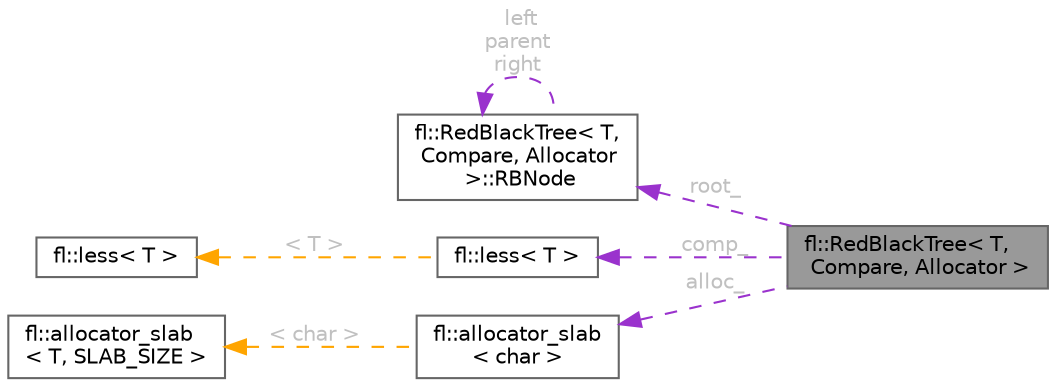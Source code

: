 digraph "fl::RedBlackTree&lt; T, Compare, Allocator &gt;"
{
 // INTERACTIVE_SVG=YES
 // LATEX_PDF_SIZE
  bgcolor="transparent";
  edge [fontname=Helvetica,fontsize=10,labelfontname=Helvetica,labelfontsize=10];
  node [fontname=Helvetica,fontsize=10,shape=box,height=0.2,width=0.4];
  rankdir="LR";
  Node1 [id="Node000001",label="fl::RedBlackTree\< T,\l Compare, Allocator \>",height=0.2,width=0.4,color="gray40", fillcolor="grey60", style="filled", fontcolor="black",tooltip=" "];
  Node2 -> Node1 [id="edge1_Node000001_Node000002",dir="back",color="darkorchid3",style="dashed",tooltip=" ",label=" root_",fontcolor="grey" ];
  Node2 [id="Node000002",label="fl::RedBlackTree\< T,\l Compare, Allocator\l \>::RBNode",height=0.2,width=0.4,color="gray40", fillcolor="white", style="filled",URL="$d3/d6c/structfl_1_1_red_black_tree_1_1_r_b_node.html",tooltip=" "];
  Node2 -> Node2 [id="edge2_Node000002_Node000002",dir="back",color="darkorchid3",style="dashed",tooltip=" ",label=" left\nparent\nright",fontcolor="grey" ];
  Node3 -> Node1 [id="edge3_Node000001_Node000003",dir="back",color="darkorchid3",style="dashed",tooltip=" ",label=" comp_",fontcolor="grey" ];
  Node3 [id="Node000003",label="fl::less\< T \>",height=0.2,width=0.4,color="gray40", fillcolor="white", style="filled",URL="$d6/d07/structfl_1_1less.html",tooltip=" "];
  Node4 -> Node3 [id="edge4_Node000003_Node000004",dir="back",color="orange",style="dashed",tooltip=" ",label=" \< T \>",fontcolor="grey" ];
  Node4 [id="Node000004",label="fl::less\< T \>",height=0.2,width=0.4,color="gray40", fillcolor="white", style="filled",URL="$d6/d07/structfl_1_1less.html",tooltip="Binary function object that returns whether the first argument is less than the second."];
  Node5 -> Node1 [id="edge5_Node000001_Node000005",dir="back",color="darkorchid3",style="dashed",tooltip=" ",label=" alloc_",fontcolor="grey" ];
  Node5 [id="Node000005",label="fl::allocator_slab\l\< char \>",height=0.2,width=0.4,color="gray40", fillcolor="white", style="filled",URL="$d2/d79/classfl_1_1allocator__slab.html",tooltip=" "];
  Node6 -> Node5 [id="edge6_Node000005_Node000006",dir="back",color="orange",style="dashed",tooltip=" ",label=" \< char \>",fontcolor="grey" ];
  Node6 [id="Node000006",label="fl::allocator_slab\l\< T, SLAB_SIZE \>",height=0.2,width=0.4,color="gray40", fillcolor="white", style="filled",URL="$d2/d79/classfl_1_1allocator__slab.html",tooltip=" "];
}
